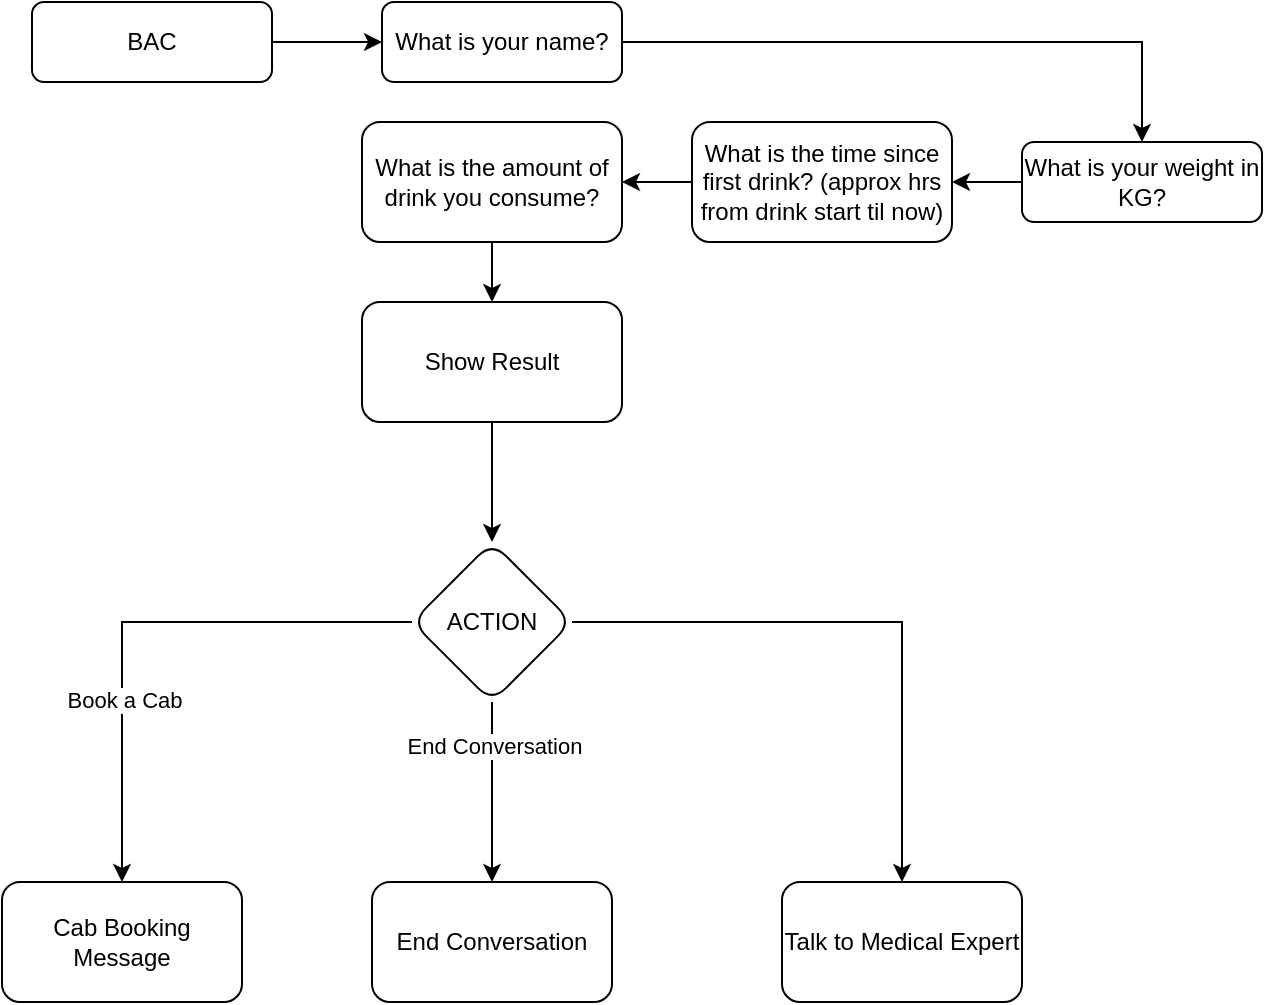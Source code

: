 <mxfile version="21.6.7" type="github">
  <diagram name="Page-1" id="OuorS9jKov36Hd_2crpW">
    <mxGraphModel dx="743" dy="390" grid="1" gridSize="10" guides="1" tooltips="1" connect="1" arrows="1" fold="1" page="1" pageScale="1" pageWidth="850" pageHeight="1100" math="0" shadow="0">
      <root>
        <mxCell id="0" />
        <mxCell id="1" parent="0" />
        <mxCell id="ptTr35JplMpbKP84stht-1" value="" style="edgeStyle=orthogonalEdgeStyle;rounded=0;orthogonalLoop=1;jettySize=auto;html=1;" edge="1" parent="1" source="ptTr35JplMpbKP84stht-2" target="ptTr35JplMpbKP84stht-4">
          <mxGeometry relative="1" as="geometry" />
        </mxCell>
        <mxCell id="ptTr35JplMpbKP84stht-2" value="BAC" style="rounded=1;whiteSpace=wrap;html=1;fontSize=12;glass=0;strokeWidth=1;shadow=0;" vertex="1" parent="1">
          <mxGeometry x="155" y="40" width="120" height="40" as="geometry" />
        </mxCell>
        <mxCell id="ptTr35JplMpbKP84stht-3" value="" style="edgeStyle=orthogonalEdgeStyle;rounded=0;orthogonalLoop=1;jettySize=auto;html=1;entryX=0.5;entryY=0;entryDx=0;entryDy=0;" edge="1" parent="1" source="ptTr35JplMpbKP84stht-4" target="ptTr35JplMpbKP84stht-10">
          <mxGeometry relative="1" as="geometry">
            <mxPoint x="490" y="60" as="targetPoint" />
          </mxGeometry>
        </mxCell>
        <mxCell id="ptTr35JplMpbKP84stht-4" value="What is your name?" style="rounded=1;whiteSpace=wrap;html=1;fontSize=12;glass=0;strokeWidth=1;shadow=0;" vertex="1" parent="1">
          <mxGeometry x="330" y="40" width="120" height="40" as="geometry" />
        </mxCell>
        <mxCell id="ptTr35JplMpbKP84stht-5" value="" style="edgeStyle=orthogonalEdgeStyle;rounded=0;orthogonalLoop=1;jettySize=auto;html=1;" edge="1" parent="1" target="ptTr35JplMpbKP84stht-8">
          <mxGeometry relative="1" as="geometry">
            <mxPoint x="610" y="60" as="sourcePoint" />
          </mxGeometry>
        </mxCell>
        <mxCell id="ptTr35JplMpbKP84stht-9" value="" style="edgeStyle=orthogonalEdgeStyle;rounded=0;orthogonalLoop=1;jettySize=auto;html=1;" edge="1" parent="1" source="ptTr35JplMpbKP84stht-10" target="ptTr35JplMpbKP84stht-12">
          <mxGeometry relative="1" as="geometry" />
        </mxCell>
        <mxCell id="ptTr35JplMpbKP84stht-10" value="What is your weight in KG?" style="rounded=1;whiteSpace=wrap;html=1;fontSize=12;glass=0;strokeWidth=1;shadow=0;" vertex="1" parent="1">
          <mxGeometry x="650" y="110" width="120" height="40" as="geometry" />
        </mxCell>
        <mxCell id="ptTr35JplMpbKP84stht-11" value="" style="edgeStyle=orthogonalEdgeStyle;rounded=0;orthogonalLoop=1;jettySize=auto;html=1;" edge="1" parent="1" source="ptTr35JplMpbKP84stht-12" target="ptTr35JplMpbKP84stht-14">
          <mxGeometry relative="1" as="geometry" />
        </mxCell>
        <mxCell id="ptTr35JplMpbKP84stht-12" value="What is the time since first drink? (approx hrs from drink start til now)" style="rounded=1;whiteSpace=wrap;html=1;fontSize=12;glass=0;strokeWidth=1;shadow=0;" vertex="1" parent="1">
          <mxGeometry x="485" y="100" width="130" height="60" as="geometry" />
        </mxCell>
        <mxCell id="ptTr35JplMpbKP84stht-13" value="" style="edgeStyle=orthogonalEdgeStyle;rounded=0;orthogonalLoop=1;jettySize=auto;html=1;" edge="1" parent="1" source="ptTr35JplMpbKP84stht-14" target="ptTr35JplMpbKP84stht-18">
          <mxGeometry relative="1" as="geometry" />
        </mxCell>
        <mxCell id="ptTr35JplMpbKP84stht-14" value="What is the amount of drink you consume?" style="rounded=1;whiteSpace=wrap;html=1;fontSize=12;glass=0;strokeWidth=1;shadow=0;" vertex="1" parent="1">
          <mxGeometry x="320" y="100" width="130" height="60" as="geometry" />
        </mxCell>
        <mxCell id="ptTr35JplMpbKP84stht-18" value="Show Result" style="rounded=1;whiteSpace=wrap;html=1;fontSize=12;glass=0;strokeWidth=1;shadow=0;" vertex="1" parent="1">
          <mxGeometry x="320" y="190" width="130" height="60" as="geometry" />
        </mxCell>
        <mxCell id="ptTr35JplMpbKP84stht-70" value="" style="edgeStyle=orthogonalEdgeStyle;rounded=0;orthogonalLoop=1;jettySize=auto;html=1;" edge="1" parent="1" target="ptTr35JplMpbKP84stht-69">
          <mxGeometry relative="1" as="geometry">
            <mxPoint x="325" y="335" as="sourcePoint" />
          </mxGeometry>
        </mxCell>
        <mxCell id="ptTr35JplMpbKP84stht-72" value="" style="edgeStyle=orthogonalEdgeStyle;rounded=0;orthogonalLoop=1;jettySize=auto;html=1;" edge="1" parent="1" source="ptTr35JplMpbKP84stht-51">
          <mxGeometry relative="1" as="geometry">
            <mxPoint x="385" y="440" as="targetPoint" />
          </mxGeometry>
        </mxCell>
        <mxCell id="ptTr35JplMpbKP84stht-75" value="NO" style="edgeLabel;html=1;align=center;verticalAlign=middle;resizable=0;points=[];" vertex="1" connectable="0" parent="ptTr35JplMpbKP84stht-72">
          <mxGeometry x="-0.07" y="-1" relative="1" as="geometry">
            <mxPoint as="offset" />
          </mxGeometry>
        </mxCell>
        <mxCell id="ptTr35JplMpbKP84stht-80" value="Yes - Heavy Drinker" style="edgeLabel;html=1;align=center;verticalAlign=middle;resizable=0;points=[];" vertex="1" connectable="0" parent="ptTr35JplMpbKP84stht-72">
          <mxGeometry x="-0.149" y="-3" relative="1" as="geometry">
            <mxPoint as="offset" />
          </mxGeometry>
        </mxCell>
        <mxCell id="ptTr35JplMpbKP84stht-74" value="" style="edgeStyle=orthogonalEdgeStyle;rounded=0;orthogonalLoop=1;jettySize=auto;html=1;" edge="1" parent="1" target="ptTr35JplMpbKP84stht-73">
          <mxGeometry relative="1" as="geometry">
            <mxPoint x="445" y="335" as="sourcePoint" />
          </mxGeometry>
        </mxCell>
        <mxCell id="ptTr35JplMpbKP84stht-77" value="Yes - social Drinker" style="edgeLabel;html=1;align=center;verticalAlign=middle;resizable=0;points=[];" vertex="1" connectable="0" parent="ptTr35JplMpbKP84stht-74">
          <mxGeometry x="-0.214" y="2" relative="1" as="geometry">
            <mxPoint as="offset" />
          </mxGeometry>
        </mxCell>
        <mxCell id="ptTr35JplMpbKP84stht-82" value="" style="edgeStyle=orthogonalEdgeStyle;rounded=0;orthogonalLoop=1;jettySize=auto;html=1;exitX=0.5;exitY=1;exitDx=0;exitDy=0;" edge="1" parent="1" source="ptTr35JplMpbKP84stht-18" target="ptTr35JplMpbKP84stht-81">
          <mxGeometry relative="1" as="geometry">
            <mxPoint x="385" y="270" as="sourcePoint" />
          </mxGeometry>
        </mxCell>
        <mxCell id="ptTr35JplMpbKP84stht-88" value="" style="edgeStyle=orthogonalEdgeStyle;rounded=0;orthogonalLoop=1;jettySize=auto;html=1;" edge="1" parent="1" source="ptTr35JplMpbKP84stht-81" target="ptTr35JplMpbKP84stht-87">
          <mxGeometry relative="1" as="geometry" />
        </mxCell>
        <mxCell id="ptTr35JplMpbKP84stht-93" value="Book a Cab" style="edgeLabel;html=1;align=center;verticalAlign=middle;resizable=0;points=[];" vertex="1" connectable="0" parent="ptTr35JplMpbKP84stht-88">
          <mxGeometry x="0.337" y="1" relative="1" as="geometry">
            <mxPoint as="offset" />
          </mxGeometry>
        </mxCell>
        <mxCell id="ptTr35JplMpbKP84stht-90" value="" style="edgeStyle=orthogonalEdgeStyle;rounded=0;orthogonalLoop=1;jettySize=auto;html=1;" edge="1" parent="1" source="ptTr35JplMpbKP84stht-81" target="ptTr35JplMpbKP84stht-89">
          <mxGeometry relative="1" as="geometry" />
        </mxCell>
        <mxCell id="ptTr35JplMpbKP84stht-94" value="End Conversation" style="edgeLabel;html=1;align=center;verticalAlign=middle;resizable=0;points=[];" vertex="1" connectable="0" parent="ptTr35JplMpbKP84stht-90">
          <mxGeometry x="-0.517" y="1" relative="1" as="geometry">
            <mxPoint as="offset" />
          </mxGeometry>
        </mxCell>
        <mxCell id="ptTr35JplMpbKP84stht-92" value="" style="edgeStyle=orthogonalEdgeStyle;rounded=0;orthogonalLoop=1;jettySize=auto;html=1;" edge="1" parent="1" source="ptTr35JplMpbKP84stht-81" target="ptTr35JplMpbKP84stht-91">
          <mxGeometry relative="1" as="geometry" />
        </mxCell>
        <mxCell id="ptTr35JplMpbKP84stht-81" value="ACTION" style="rhombus;whiteSpace=wrap;html=1;rounded=1;glass=0;strokeWidth=1;shadow=0;" vertex="1" parent="1">
          <mxGeometry x="345" y="310" width="80" height="80" as="geometry" />
        </mxCell>
        <mxCell id="ptTr35JplMpbKP84stht-87" value="Cab Booking Message" style="whiteSpace=wrap;html=1;rounded=1;glass=0;strokeWidth=1;shadow=0;" vertex="1" parent="1">
          <mxGeometry x="140" y="480" width="120" height="60" as="geometry" />
        </mxCell>
        <mxCell id="ptTr35JplMpbKP84stht-89" value="End Conversation" style="whiteSpace=wrap;html=1;rounded=1;glass=0;strokeWidth=1;shadow=0;" vertex="1" parent="1">
          <mxGeometry x="325" y="480" width="120" height="60" as="geometry" />
        </mxCell>
        <mxCell id="ptTr35JplMpbKP84stht-91" value="Talk to Medical Expert" style="whiteSpace=wrap;html=1;rounded=1;glass=0;strokeWidth=1;shadow=0;" vertex="1" parent="1">
          <mxGeometry x="530" y="480" width="120" height="60" as="geometry" />
        </mxCell>
      </root>
    </mxGraphModel>
  </diagram>
</mxfile>
